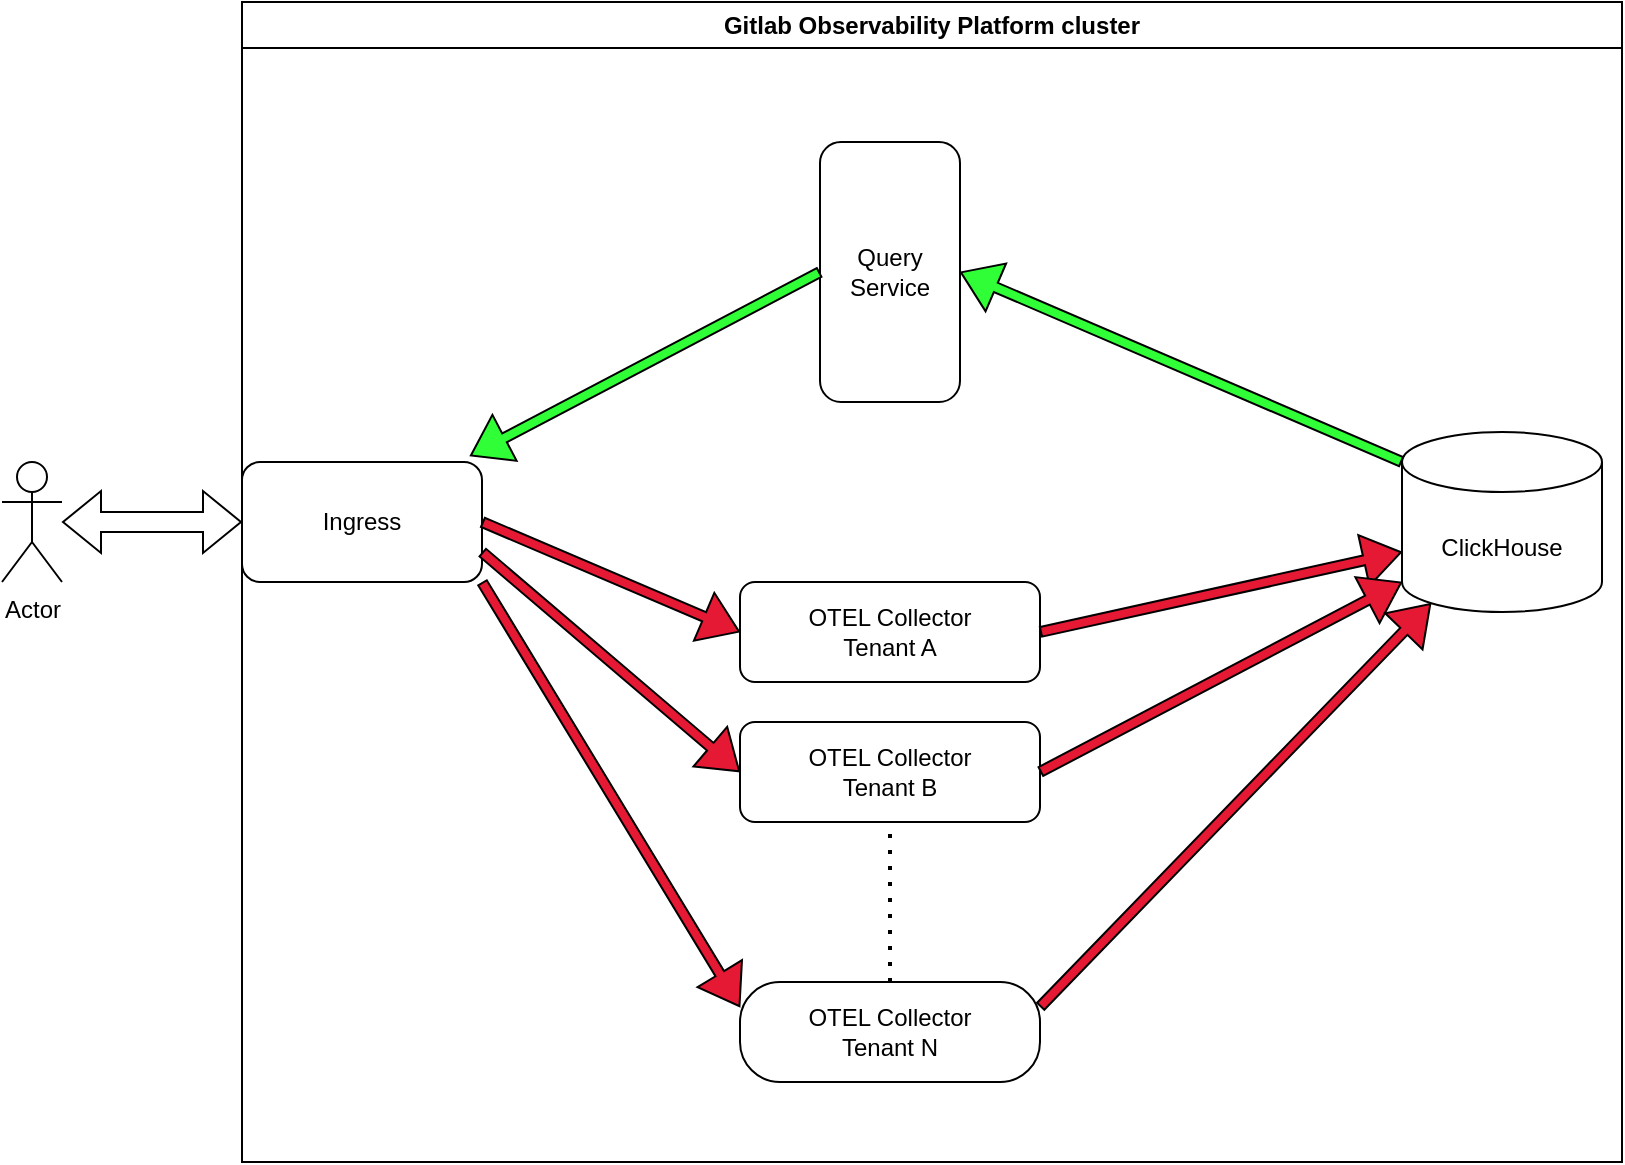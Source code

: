 <mxfile version="20.7.4" type="device"><diagram id="eudcs1I04LxSKviLHc7n" name="Page-1"><mxGraphModel dx="1434" dy="866" grid="1" gridSize="10" guides="1" tooltips="1" connect="1" arrows="1" fold="1" page="1" pageScale="1" pageWidth="827" pageHeight="1169" math="0" shadow="0"><root><mxCell id="0"/><mxCell id="1" parent="0"/><mxCell id="ogi3vNsoJFd0iBTbxtx5-1" value="Ingress" style="rounded=1;whiteSpace=wrap;html=1;" parent="1" vertex="1"><mxGeometry x="140" y="370" width="120" height="60" as="geometry"/></mxCell><mxCell id="LM-OQ3Ri92t0_Pd0X0Aa-1" value="ClickHouse" style="shape=cylinder3;whiteSpace=wrap;html=1;boundedLbl=1;backgroundOutline=1;size=15;" vertex="1" parent="1"><mxGeometry x="720" y="355" width="100" height="90" as="geometry"/></mxCell><mxCell id="LM-OQ3Ri92t0_Pd0X0Aa-2" value="Query Service" style="rounded=1;whiteSpace=wrap;html=1;" vertex="1" parent="1"><mxGeometry x="429" y="210" width="70" height="130" as="geometry"/></mxCell><mxCell id="LM-OQ3Ri92t0_Pd0X0Aa-5" value="" style="shape=flexArrow;endArrow=classic;html=1;rounded=0;entryX=1;entryY=0.5;entryDx=0;entryDy=0;exitX=0;exitY=0;exitDx=0;exitDy=15;exitPerimeter=0;fillColor=#30FF37;width=5;" edge="1" parent="1" source="LM-OQ3Ri92t0_Pd0X0Aa-1" target="LM-OQ3Ri92t0_Pd0X0Aa-2"><mxGeometry width="50" height="50" relative="1" as="geometry"><mxPoint x="670" y="260" as="sourcePoint"/><mxPoint x="530" y="355" as="targetPoint"/></mxGeometry></mxCell><mxCell id="LM-OQ3Ri92t0_Pd0X0Aa-6" value="OTEL Collector&lt;br&gt;Tenant A" style="rounded=1;whiteSpace=wrap;html=1;" vertex="1" parent="1"><mxGeometry x="389" y="430" width="150" height="50" as="geometry"/></mxCell><mxCell id="LM-OQ3Ri92t0_Pd0X0Aa-7" value="" style="shape=flexArrow;endArrow=classic;html=1;rounded=0;entryX=0.95;entryY=-0.05;entryDx=0;entryDy=0;exitX=0;exitY=0.5;exitDx=0;exitDy=0;fillColor=#30FF37;entryPerimeter=0;width=5;" edge="1" parent="1" source="LM-OQ3Ri92t0_Pd0X0Aa-2" target="ogi3vNsoJFd0iBTbxtx5-1"><mxGeometry width="50" height="50" relative="1" as="geometry"><mxPoint x="730" y="380" as="sourcePoint"/><mxPoint x="509" y="285" as="targetPoint"/></mxGeometry></mxCell><mxCell id="LM-OQ3Ri92t0_Pd0X0Aa-8" value="OTEL Collector&lt;br&gt;Tenant B" style="rounded=1;whiteSpace=wrap;html=1;" vertex="1" parent="1"><mxGeometry x="389" y="500" width="150" height="50" as="geometry"/></mxCell><mxCell id="LM-OQ3Ri92t0_Pd0X0Aa-9" value="OTEL Collector&lt;br&gt;Tenant N" style="rounded=1;whiteSpace=wrap;html=1;arcSize=40;" vertex="1" parent="1"><mxGeometry x="389" y="630" width="150" height="50" as="geometry"/></mxCell><mxCell id="LM-OQ3Ri92t0_Pd0X0Aa-10" value="" style="endArrow=none;dashed=1;html=1;dashPattern=1 3;strokeWidth=2;rounded=0;fillColor=#4ee524;entryX=0.5;entryY=1;entryDx=0;entryDy=0;exitX=0.5;exitY=0;exitDx=0;exitDy=0;" edge="1" parent="1" source="LM-OQ3Ri92t0_Pd0X0Aa-9" target="LM-OQ3Ri92t0_Pd0X0Aa-8"><mxGeometry width="50" height="50" relative="1" as="geometry"><mxPoint x="440" y="460" as="sourcePoint"/><mxPoint x="490" y="410" as="targetPoint"/></mxGeometry></mxCell><mxCell id="LM-OQ3Ri92t0_Pd0X0Aa-11" value="" style="shape=flexArrow;endArrow=classic;html=1;rounded=0;fillColor=#E51934;entryX=0;entryY=0.5;entryDx=0;entryDy=0;exitX=1;exitY=0.5;exitDx=0;exitDy=0;width=5;" edge="1" parent="1" source="ogi3vNsoJFd0iBTbxtx5-1" target="LM-OQ3Ri92t0_Pd0X0Aa-6"><mxGeometry width="50" height="50" relative="1" as="geometry"><mxPoint x="440" y="460" as="sourcePoint"/><mxPoint x="490" y="410" as="targetPoint"/></mxGeometry></mxCell><mxCell id="LM-OQ3Ri92t0_Pd0X0Aa-12" value="" style="shape=flexArrow;endArrow=classic;html=1;rounded=0;fillColor=#E51934;entryX=0;entryY=0.5;entryDx=0;entryDy=0;exitX=1;exitY=0.75;exitDx=0;exitDy=0;width=5;" edge="1" parent="1" source="ogi3vNsoJFd0iBTbxtx5-1" target="LM-OQ3Ri92t0_Pd0X0Aa-8"><mxGeometry width="50" height="50" relative="1" as="geometry"><mxPoint x="270" y="410" as="sourcePoint"/><mxPoint x="399" y="465" as="targetPoint"/></mxGeometry></mxCell><mxCell id="LM-OQ3Ri92t0_Pd0X0Aa-13" value="" style="shape=flexArrow;endArrow=classic;html=1;rounded=0;fillColor=#E51934;entryX=0;entryY=0.25;entryDx=0;entryDy=0;exitX=1;exitY=1;exitDx=0;exitDy=0;width=5;" edge="1" parent="1" source="ogi3vNsoJFd0iBTbxtx5-1" target="LM-OQ3Ri92t0_Pd0X0Aa-9"><mxGeometry width="50" height="50" relative="1" as="geometry"><mxPoint x="270" y="440" as="sourcePoint"/><mxPoint x="399" y="535" as="targetPoint"/></mxGeometry></mxCell><mxCell id="LM-OQ3Ri92t0_Pd0X0Aa-14" value="Actor" style="shape=umlActor;verticalLabelPosition=bottom;verticalAlign=top;html=1;outlineConnect=0;" vertex="1" parent="1"><mxGeometry x="20" y="370" width="30" height="60" as="geometry"/></mxCell><mxCell id="LM-OQ3Ri92t0_Pd0X0Aa-15" value="" style="shape=flexArrow;endArrow=classic;html=1;rounded=0;fillColor=none;exitX=0;exitY=0.5;exitDx=0;exitDy=0;startArrow=block;" edge="1" parent="1" source="ogi3vNsoJFd0iBTbxtx5-1" target="LM-OQ3Ri92t0_Pd0X0Aa-14"><mxGeometry width="50" height="50" relative="1" as="geometry"><mxPoint x="390" y="480" as="sourcePoint"/><mxPoint x="440" y="430" as="targetPoint"/></mxGeometry></mxCell><mxCell id="LM-OQ3Ri92t0_Pd0X0Aa-16" value="" style="shape=flexArrow;endArrow=classic;html=1;rounded=0;fillColor=#E51934;entryX=0;entryY=0;entryDx=0;entryDy=60;exitX=1;exitY=0.5;exitDx=0;exitDy=0;entryPerimeter=0;width=5;" edge="1" parent="1" source="LM-OQ3Ri92t0_Pd0X0Aa-6" target="LM-OQ3Ri92t0_Pd0X0Aa-1"><mxGeometry width="50" height="50" relative="1" as="geometry"><mxPoint x="270" y="410" as="sourcePoint"/><mxPoint x="399" y="465" as="targetPoint"/></mxGeometry></mxCell><mxCell id="LM-OQ3Ri92t0_Pd0X0Aa-17" value="" style="shape=flexArrow;endArrow=classic;html=1;rounded=0;fillColor=#E51934;entryX=0;entryY=1;entryDx=0;entryDy=-15;exitX=1;exitY=0.5;exitDx=0;exitDy=0;entryPerimeter=0;width=5;" edge="1" parent="1" source="LM-OQ3Ri92t0_Pd0X0Aa-8" target="LM-OQ3Ri92t0_Pd0X0Aa-1"><mxGeometry width="50" height="50" relative="1" as="geometry"><mxPoint x="280" y="420" as="sourcePoint"/><mxPoint x="409" y="475" as="targetPoint"/></mxGeometry></mxCell><mxCell id="LM-OQ3Ri92t0_Pd0X0Aa-18" value="" style="shape=flexArrow;endArrow=classic;html=1;rounded=0;fillColor=#E51934;entryX=0.145;entryY=1;entryDx=0;entryDy=-4.35;exitX=1;exitY=0.25;exitDx=0;exitDy=0;entryPerimeter=0;width=5;" edge="1" parent="1" source="LM-OQ3Ri92t0_Pd0X0Aa-9" target="LM-OQ3Ri92t0_Pd0X0Aa-1"><mxGeometry width="50" height="50" relative="1" as="geometry"><mxPoint x="290" y="430" as="sourcePoint"/><mxPoint x="419" y="485" as="targetPoint"/></mxGeometry></mxCell><mxCell id="LM-OQ3Ri92t0_Pd0X0Aa-19" value="Gitlab Observability Platform cluster" style="swimlane;whiteSpace=wrap;html=1;" vertex="1" parent="1"><mxGeometry x="140" y="140" width="690" height="580" as="geometry"/></mxCell></root></mxGraphModel></diagram></mxfile>